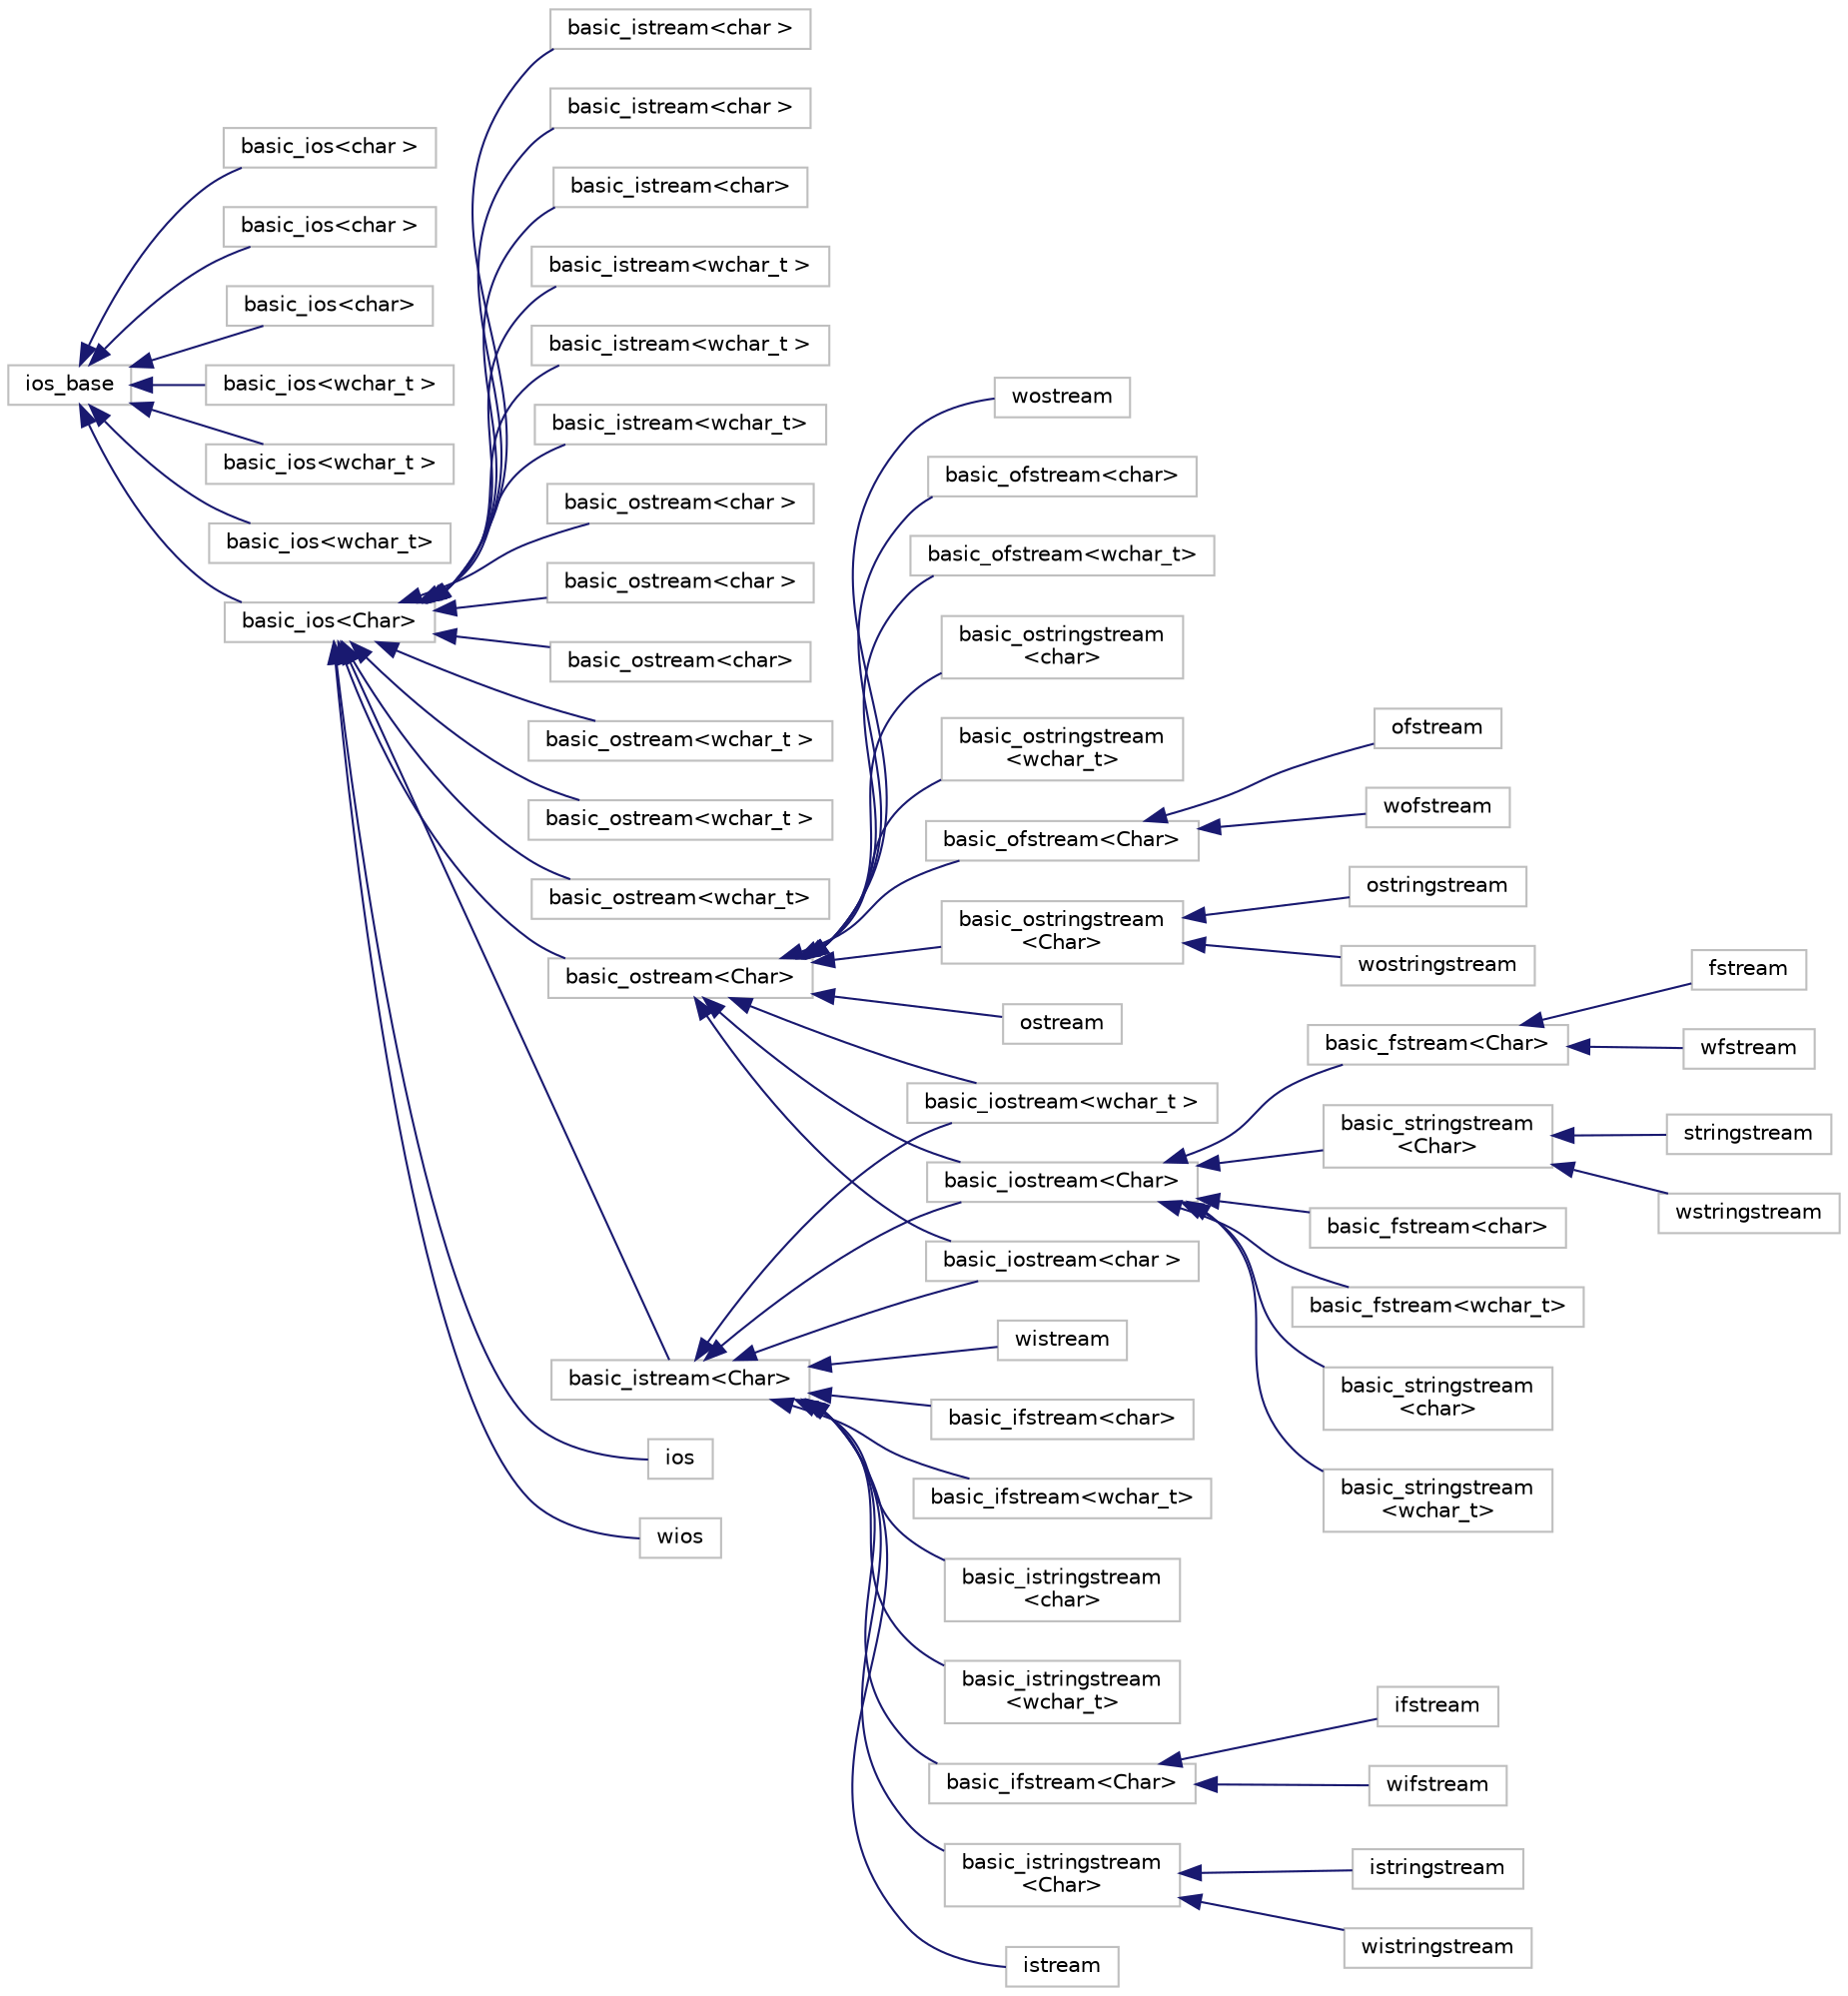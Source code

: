 digraph "Graphical Class Hierarchy"
{
 // INTERACTIVE_SVG=YES
  bgcolor="transparent";
  edge [fontname="Helvetica",fontsize="10",labelfontname="Helvetica",labelfontsize="10"];
  node [fontname="Helvetica",fontsize="10",shape=record];
  rankdir="LR";
  Node1 [label="ios_base",height=0.2,width=0.4,color="grey75",tooltip="STL class. "];
  Node1 -> Node2 [dir="back",color="midnightblue",fontsize="10",style="solid",fontname="Helvetica"];
  Node2 [label="basic_ios\<char  \>",height=0.2,width=0.4,color="grey75"];
  Node1 -> Node3 [dir="back",color="midnightblue",fontsize="10",style="solid",fontname="Helvetica"];
  Node3 [label="basic_ios\<char \>",height=0.2,width=0.4,color="grey75"];
  Node1 -> Node4 [dir="back",color="midnightblue",fontsize="10",style="solid",fontname="Helvetica"];
  Node4 [label="basic_ios\<char\>",height=0.2,width=0.4,color="grey75"];
  Node1 -> Node5 [dir="back",color="midnightblue",fontsize="10",style="solid",fontname="Helvetica"];
  Node5 [label="basic_ios\<wchar_t  \>",height=0.2,width=0.4,color="grey75"];
  Node1 -> Node6 [dir="back",color="midnightblue",fontsize="10",style="solid",fontname="Helvetica"];
  Node6 [label="basic_ios\<wchar_t \>",height=0.2,width=0.4,color="grey75"];
  Node1 -> Node7 [dir="back",color="midnightblue",fontsize="10",style="solid",fontname="Helvetica"];
  Node7 [label="basic_ios\<wchar_t\>",height=0.2,width=0.4,color="grey75"];
  Node1 -> Node8 [dir="back",color="midnightblue",fontsize="10",style="solid",fontname="Helvetica"];
  Node8 [label="basic_ios\<Char\>",height=0.2,width=0.4,color="grey75",tooltip="STL class. "];
  Node8 -> Node9 [dir="back",color="midnightblue",fontsize="10",style="solid",fontname="Helvetica"];
  Node9 [label="basic_istream\<char  \>",height=0.2,width=0.4,color="grey75"];
  Node8 -> Node10 [dir="back",color="midnightblue",fontsize="10",style="solid",fontname="Helvetica"];
  Node10 [label="basic_istream\<char \>",height=0.2,width=0.4,color="grey75"];
  Node8 -> Node11 [dir="back",color="midnightblue",fontsize="10",style="solid",fontname="Helvetica"];
  Node11 [label="basic_istream\<char\>",height=0.2,width=0.4,color="grey75"];
  Node8 -> Node12 [dir="back",color="midnightblue",fontsize="10",style="solid",fontname="Helvetica"];
  Node12 [label="basic_istream\<wchar_t  \>",height=0.2,width=0.4,color="grey75"];
  Node8 -> Node13 [dir="back",color="midnightblue",fontsize="10",style="solid",fontname="Helvetica"];
  Node13 [label="basic_istream\<wchar_t \>",height=0.2,width=0.4,color="grey75"];
  Node8 -> Node14 [dir="back",color="midnightblue",fontsize="10",style="solid",fontname="Helvetica"];
  Node14 [label="basic_istream\<wchar_t\>",height=0.2,width=0.4,color="grey75"];
  Node8 -> Node15 [dir="back",color="midnightblue",fontsize="10",style="solid",fontname="Helvetica"];
  Node15 [label="basic_ostream\<char  \>",height=0.2,width=0.4,color="grey75"];
  Node8 -> Node16 [dir="back",color="midnightblue",fontsize="10",style="solid",fontname="Helvetica"];
  Node16 [label="basic_ostream\<char \>",height=0.2,width=0.4,color="grey75"];
  Node8 -> Node17 [dir="back",color="midnightblue",fontsize="10",style="solid",fontname="Helvetica"];
  Node17 [label="basic_ostream\<char\>",height=0.2,width=0.4,color="grey75"];
  Node8 -> Node18 [dir="back",color="midnightblue",fontsize="10",style="solid",fontname="Helvetica"];
  Node18 [label="basic_ostream\<wchar_t  \>",height=0.2,width=0.4,color="grey75"];
  Node8 -> Node19 [dir="back",color="midnightblue",fontsize="10",style="solid",fontname="Helvetica"];
  Node19 [label="basic_ostream\<wchar_t \>",height=0.2,width=0.4,color="grey75"];
  Node8 -> Node20 [dir="back",color="midnightblue",fontsize="10",style="solid",fontname="Helvetica"];
  Node20 [label="basic_ostream\<wchar_t\>",height=0.2,width=0.4,color="grey75"];
  Node8 -> Node21 [dir="back",color="midnightblue",fontsize="10",style="solid",fontname="Helvetica"];
  Node21 [label="basic_istream\<Char\>",height=0.2,width=0.4,color="grey75",tooltip="STL class. "];
  Node21 -> Node22 [dir="back",color="midnightblue",fontsize="10",style="solid",fontname="Helvetica"];
  Node22 [label="basic_ifstream\<char\>",height=0.2,width=0.4,color="grey75"];
  Node21 -> Node23 [dir="back",color="midnightblue",fontsize="10",style="solid",fontname="Helvetica"];
  Node23 [label="basic_ifstream\<wchar_t\>",height=0.2,width=0.4,color="grey75"];
  Node21 -> Node24 [dir="back",color="midnightblue",fontsize="10",style="solid",fontname="Helvetica"];
  Node24 [label="basic_iostream\<char \>",height=0.2,width=0.4,color="grey75"];
  Node21 -> Node25 [dir="back",color="midnightblue",fontsize="10",style="solid",fontname="Helvetica"];
  Node25 [label="basic_iostream\<wchar_t \>",height=0.2,width=0.4,color="grey75"];
  Node21 -> Node26 [dir="back",color="midnightblue",fontsize="10",style="solid",fontname="Helvetica"];
  Node26 [label="basic_istringstream\l\<char\>",height=0.2,width=0.4,color="grey75"];
  Node21 -> Node27 [dir="back",color="midnightblue",fontsize="10",style="solid",fontname="Helvetica"];
  Node27 [label="basic_istringstream\l\<wchar_t\>",height=0.2,width=0.4,color="grey75"];
  Node21 -> Node28 [dir="back",color="midnightblue",fontsize="10",style="solid",fontname="Helvetica"];
  Node28 [label="basic_ifstream\<Char\>",height=0.2,width=0.4,color="grey75",tooltip="STL class. "];
  Node28 -> Node29 [dir="back",color="midnightblue",fontsize="10",style="solid",fontname="Helvetica"];
  Node29 [label="ifstream",height=0.2,width=0.4,color="grey75",tooltip="STL class. "];
  Node28 -> Node30 [dir="back",color="midnightblue",fontsize="10",style="solid",fontname="Helvetica"];
  Node30 [label="wifstream",height=0.2,width=0.4,color="grey75",tooltip="STL class. "];
  Node21 -> Node31 [dir="back",color="midnightblue",fontsize="10",style="solid",fontname="Helvetica"];
  Node31 [label="basic_iostream\<Char\>",height=0.2,width=0.4,color="grey75",tooltip="STL class. "];
  Node31 -> Node32 [dir="back",color="midnightblue",fontsize="10",style="solid",fontname="Helvetica"];
  Node32 [label="basic_fstream\<char\>",height=0.2,width=0.4,color="grey75"];
  Node31 -> Node33 [dir="back",color="midnightblue",fontsize="10",style="solid",fontname="Helvetica"];
  Node33 [label="basic_fstream\<wchar_t\>",height=0.2,width=0.4,color="grey75"];
  Node31 -> Node34 [dir="back",color="midnightblue",fontsize="10",style="solid",fontname="Helvetica"];
  Node34 [label="basic_stringstream\l\<char\>",height=0.2,width=0.4,color="grey75"];
  Node31 -> Node35 [dir="back",color="midnightblue",fontsize="10",style="solid",fontname="Helvetica"];
  Node35 [label="basic_stringstream\l\<wchar_t\>",height=0.2,width=0.4,color="grey75"];
  Node31 -> Node36 [dir="back",color="midnightblue",fontsize="10",style="solid",fontname="Helvetica"];
  Node36 [label="basic_fstream\<Char\>",height=0.2,width=0.4,color="grey75",tooltip="STL class. "];
  Node36 -> Node37 [dir="back",color="midnightblue",fontsize="10",style="solid",fontname="Helvetica"];
  Node37 [label="fstream",height=0.2,width=0.4,color="grey75",tooltip="STL class. "];
  Node36 -> Node38 [dir="back",color="midnightblue",fontsize="10",style="solid",fontname="Helvetica"];
  Node38 [label="wfstream",height=0.2,width=0.4,color="grey75",tooltip="STL class. "];
  Node31 -> Node39 [dir="back",color="midnightblue",fontsize="10",style="solid",fontname="Helvetica"];
  Node39 [label="basic_stringstream\l\<Char\>",height=0.2,width=0.4,color="grey75",tooltip="STL class. "];
  Node39 -> Node40 [dir="back",color="midnightblue",fontsize="10",style="solid",fontname="Helvetica"];
  Node40 [label="stringstream",height=0.2,width=0.4,color="grey75",tooltip="STL class. "];
  Node39 -> Node41 [dir="back",color="midnightblue",fontsize="10",style="solid",fontname="Helvetica"];
  Node41 [label="wstringstream",height=0.2,width=0.4,color="grey75",tooltip="STL class. "];
  Node21 -> Node42 [dir="back",color="midnightblue",fontsize="10",style="solid",fontname="Helvetica"];
  Node42 [label="basic_istringstream\l\<Char\>",height=0.2,width=0.4,color="grey75",tooltip="STL class. "];
  Node42 -> Node43 [dir="back",color="midnightblue",fontsize="10",style="solid",fontname="Helvetica"];
  Node43 [label="istringstream",height=0.2,width=0.4,color="grey75",tooltip="STL class. "];
  Node42 -> Node44 [dir="back",color="midnightblue",fontsize="10",style="solid",fontname="Helvetica"];
  Node44 [label="wistringstream",height=0.2,width=0.4,color="grey75",tooltip="STL class. "];
  Node21 -> Node45 [dir="back",color="midnightblue",fontsize="10",style="solid",fontname="Helvetica"];
  Node45 [label="istream",height=0.2,width=0.4,color="grey75",tooltip="STL class. "];
  Node21 -> Node46 [dir="back",color="midnightblue",fontsize="10",style="solid",fontname="Helvetica"];
  Node46 [label="wistream",height=0.2,width=0.4,color="grey75",tooltip="STL class. "];
  Node8 -> Node47 [dir="back",color="midnightblue",fontsize="10",style="solid",fontname="Helvetica"];
  Node47 [label="basic_ostream\<Char\>",height=0.2,width=0.4,color="grey75",tooltip="STL class. "];
  Node47 -> Node24 [dir="back",color="midnightblue",fontsize="10",style="solid",fontname="Helvetica"];
  Node47 -> Node25 [dir="back",color="midnightblue",fontsize="10",style="solid",fontname="Helvetica"];
  Node47 -> Node48 [dir="back",color="midnightblue",fontsize="10",style="solid",fontname="Helvetica"];
  Node48 [label="basic_ofstream\<char\>",height=0.2,width=0.4,color="grey75"];
  Node47 -> Node49 [dir="back",color="midnightblue",fontsize="10",style="solid",fontname="Helvetica"];
  Node49 [label="basic_ofstream\<wchar_t\>",height=0.2,width=0.4,color="grey75"];
  Node47 -> Node50 [dir="back",color="midnightblue",fontsize="10",style="solid",fontname="Helvetica"];
  Node50 [label="basic_ostringstream\l\<char\>",height=0.2,width=0.4,color="grey75"];
  Node47 -> Node51 [dir="back",color="midnightblue",fontsize="10",style="solid",fontname="Helvetica"];
  Node51 [label="basic_ostringstream\l\<wchar_t\>",height=0.2,width=0.4,color="grey75"];
  Node47 -> Node31 [dir="back",color="midnightblue",fontsize="10",style="solid",fontname="Helvetica"];
  Node47 -> Node52 [dir="back",color="midnightblue",fontsize="10",style="solid",fontname="Helvetica"];
  Node52 [label="basic_ofstream\<Char\>",height=0.2,width=0.4,color="grey75",tooltip="STL class. "];
  Node52 -> Node53 [dir="back",color="midnightblue",fontsize="10",style="solid",fontname="Helvetica"];
  Node53 [label="ofstream",height=0.2,width=0.4,color="grey75",tooltip="STL class. "];
  Node52 -> Node54 [dir="back",color="midnightblue",fontsize="10",style="solid",fontname="Helvetica"];
  Node54 [label="wofstream",height=0.2,width=0.4,color="grey75",tooltip="STL class. "];
  Node47 -> Node55 [dir="back",color="midnightblue",fontsize="10",style="solid",fontname="Helvetica"];
  Node55 [label="basic_ostringstream\l\<Char\>",height=0.2,width=0.4,color="grey75",tooltip="STL class. "];
  Node55 -> Node56 [dir="back",color="midnightblue",fontsize="10",style="solid",fontname="Helvetica"];
  Node56 [label="ostringstream",height=0.2,width=0.4,color="grey75",tooltip="STL class. "];
  Node55 -> Node57 [dir="back",color="midnightblue",fontsize="10",style="solid",fontname="Helvetica"];
  Node57 [label="wostringstream",height=0.2,width=0.4,color="grey75",tooltip="STL class. "];
  Node47 -> Node58 [dir="back",color="midnightblue",fontsize="10",style="solid",fontname="Helvetica"];
  Node58 [label="ostream",height=0.2,width=0.4,color="grey75",tooltip="STL class. "];
  Node47 -> Node59 [dir="back",color="midnightblue",fontsize="10",style="solid",fontname="Helvetica"];
  Node59 [label="wostream",height=0.2,width=0.4,color="grey75",tooltip="STL class. "];
  Node8 -> Node60 [dir="back",color="midnightblue",fontsize="10",style="solid",fontname="Helvetica"];
  Node60 [label="ios",height=0.2,width=0.4,color="grey75",tooltip="STL class. "];
  Node8 -> Node61 [dir="back",color="midnightblue",fontsize="10",style="solid",fontname="Helvetica"];
  Node61 [label="wios",height=0.2,width=0.4,color="grey75",tooltip="STL class. "];
}
